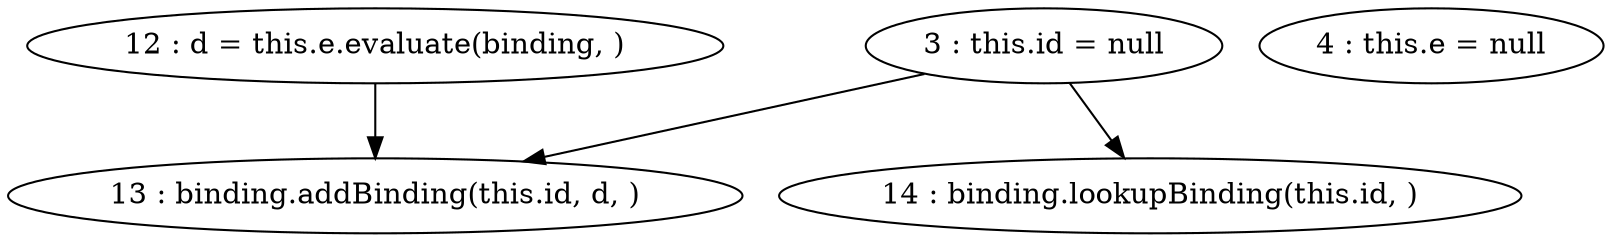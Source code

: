 digraph G {
"3 : this.id = null"
"3 : this.id = null" -> "13 : binding.addBinding(this.id, d, )"
"3 : this.id = null" -> "14 : binding.lookupBinding(this.id, )"
"4 : this.e = null"
"12 : d = this.e.evaluate(binding, )"
"12 : d = this.e.evaluate(binding, )" -> "13 : binding.addBinding(this.id, d, )"
"13 : binding.addBinding(this.id, d, )"
"14 : binding.lookupBinding(this.id, )"
}